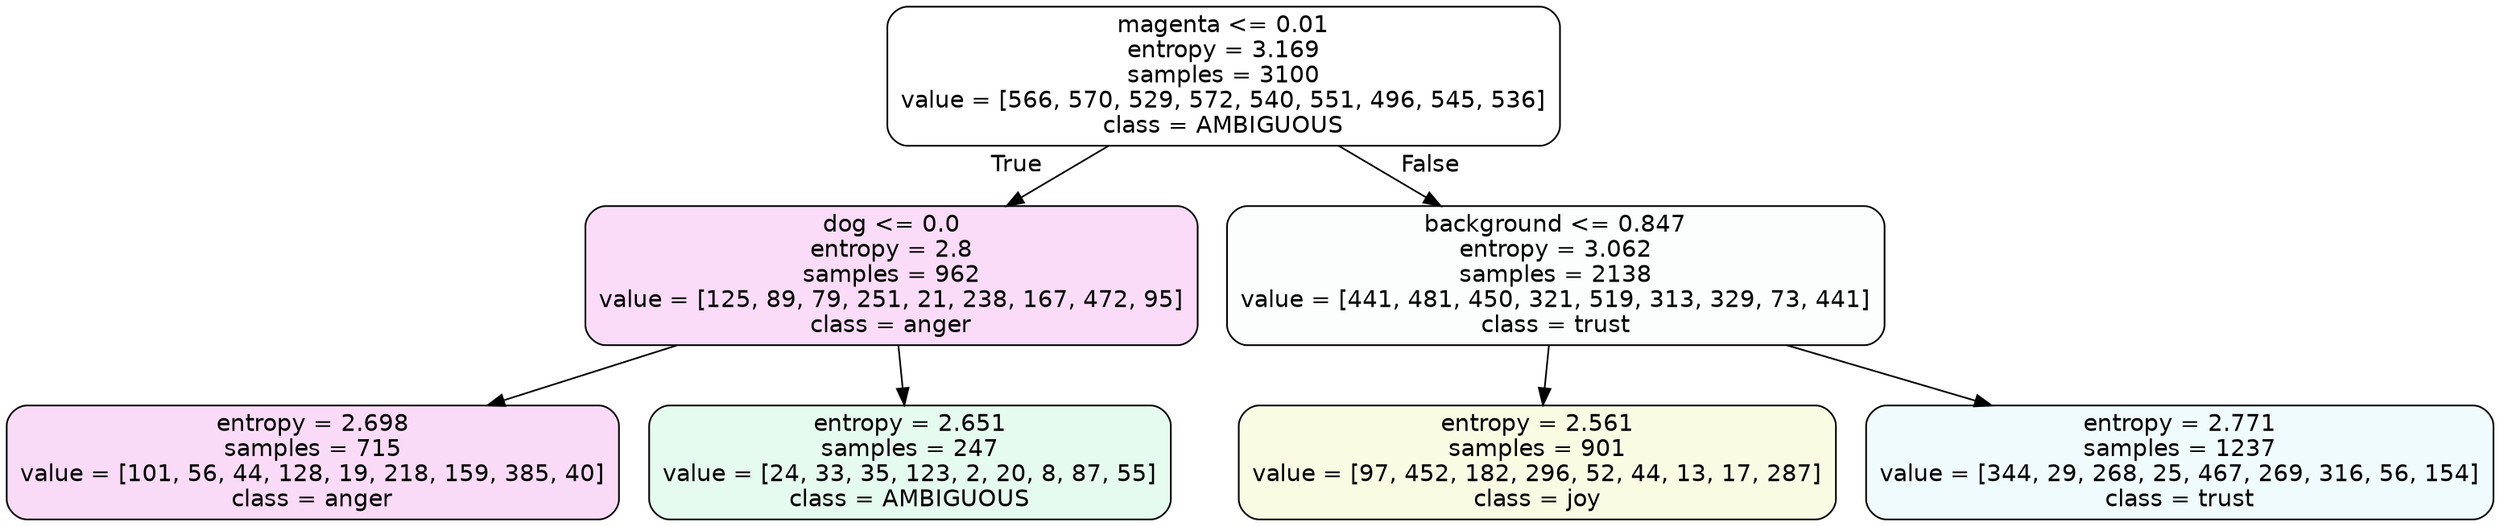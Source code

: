digraph Tree {
node [shape=box, style="filled, rounded", color="black", fontname=helvetica] ;
edge [fontname=helvetica] ;
0 [label="magenta <= 0.01\nentropy = 3.169\nsamples = 3100\nvalue = [566, 570, 529, 572, 540, 551, 496, 545, 536]\nclass = AMBIGUOUS", fillcolor="#39e58100"] ;
1 [label="dog <= 0.0\nentropy = 2.8\nsamples = 962\nvalue = [125, 89, 79, 251, 21, 238, 167, 472, 95]\nclass = anger", fillcolor="#e539d72c"] ;
0 -> 1 [labeldistance=2.5, labelangle=45, headlabel="True"] ;
2 [label="entropy = 2.698\nsamples = 715\nvalue = [101, 56, 44, 128, 19, 218, 159, 385, 40]\nclass = anger", fillcolor="#e539d72e"] ;
1 -> 2 ;
3 [label="entropy = 2.651\nsamples = 247\nvalue = [24, 33, 35, 123, 2, 20, 8, 87, 55]\nclass = AMBIGUOUS", fillcolor="#39e5811f"] ;
1 -> 3 ;
4 [label="background <= 0.847\nentropy = 3.062\nsamples = 2138\nvalue = [441, 481, 450, 321, 519, 313, 329, 73, 441]\nclass = trust", fillcolor="#39d7e503"] ;
0 -> 4 [labeldistance=2.5, labelangle=-45, headlabel="False"] ;
5 [label="entropy = 2.561\nsamples = 901\nvalue = [97, 452, 182, 296, 52, 44, 13, 17, 287]\nclass = joy", fillcolor="#d7e53923"] ;
4 -> 5 ;
6 [label="entropy = 2.771\nsamples = 1237\nvalue = [344, 29, 268, 25, 467, 269, 316, 56, 154]\nclass = trust", fillcolor="#39d7e514"] ;
4 -> 6 ;
}